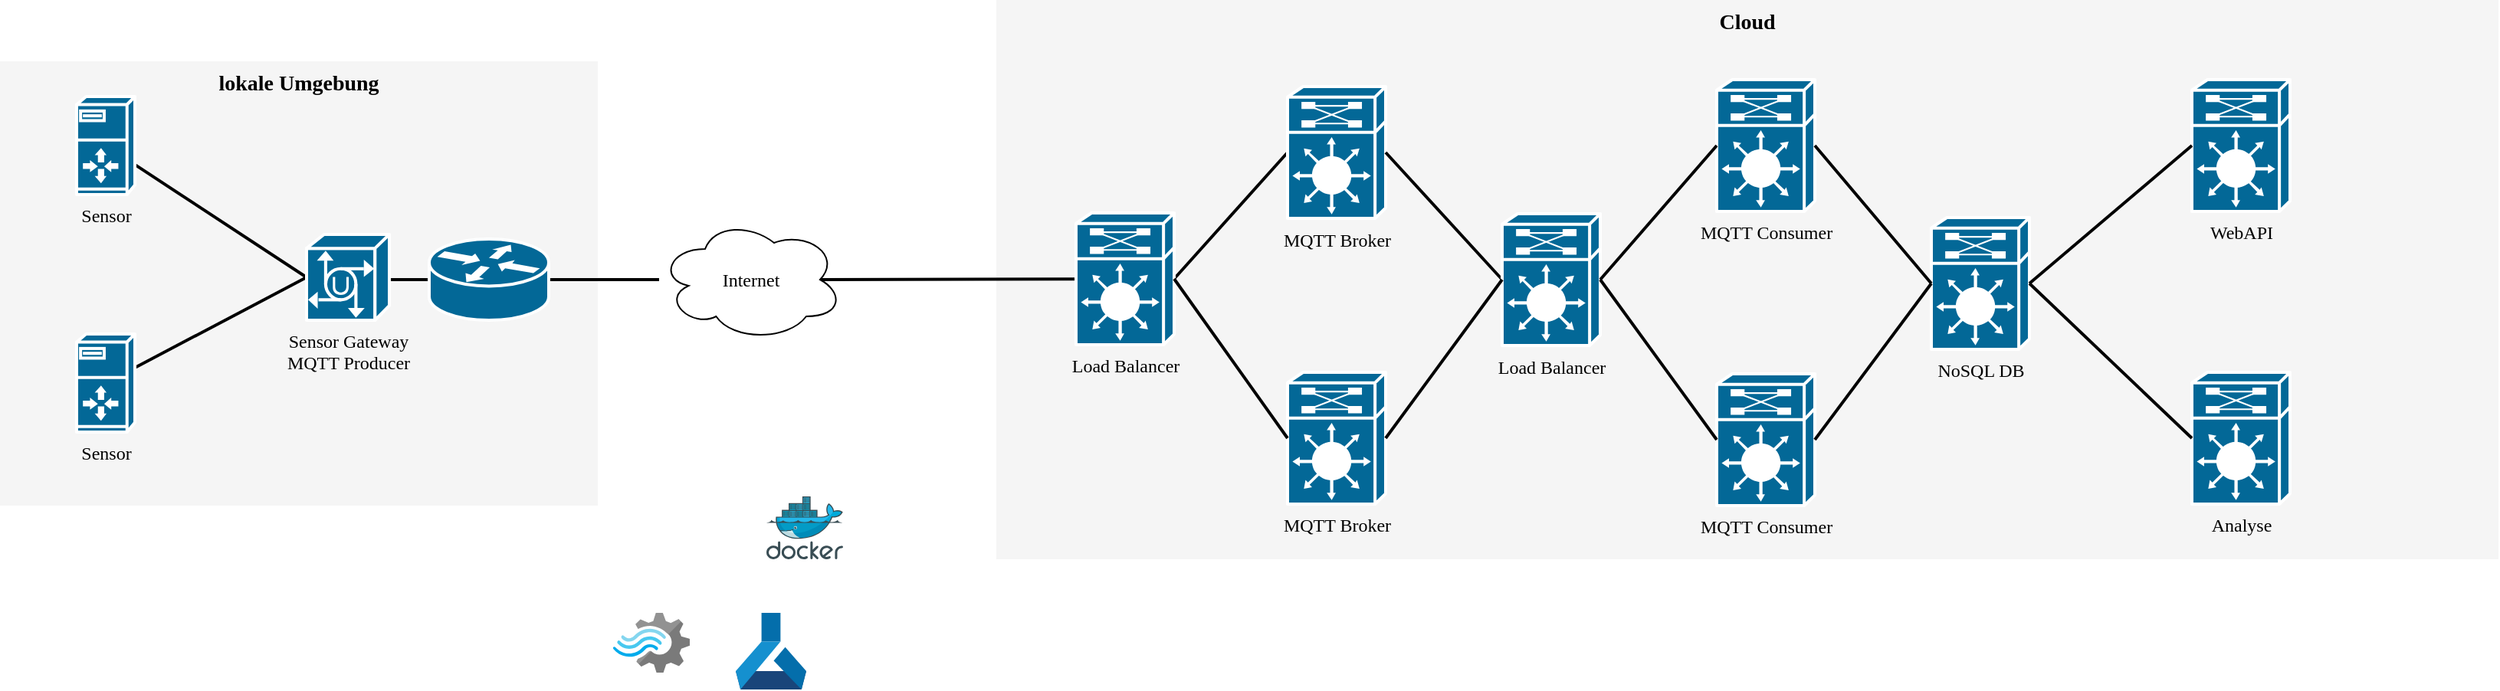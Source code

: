 <mxfile version="20.5.3" type="github">
  <diagram name="Page-1" id="c37626ed-c26b-45fb-9056-f9ebc6bb27b6">
    <mxGraphModel dx="246" dy="866" grid="1" gridSize="10" guides="1" tooltips="1" connect="1" arrows="1" fold="1" page="1" pageScale="1" pageWidth="1100" pageHeight="850" background="none" math="0" shadow="0">
      <root>
        <mxCell id="0" />
        <mxCell id="1" parent="0" />
        <mxCell id="1c7a67bf8fd3230f-83" value="lokale Umgebung" style="whiteSpace=wrap;html=1;rounded=0;shadow=0;comic=0;strokeWidth=1;fontFamily=Verdana;fontSize=14;fillColor=#f5f5f5;strokeColor=none;verticalAlign=top;fontStyle=1" parent="1" vertex="1">
          <mxGeometry x="1320" y="370" width="390" height="290" as="geometry" />
        </mxCell>
        <mxCell id="1c7a67bf8fd3230f-82" value="Cloud" style="whiteSpace=wrap;html=1;rounded=0;shadow=0;comic=0;strokeWidth=1;fontFamily=Verdana;fontSize=14;fillColor=#f5f5f5;strokeColor=none;fontStyle=1;verticalAlign=top;" parent="1" vertex="1">
          <mxGeometry x="1970" y="330" width="980" height="365" as="geometry" />
        </mxCell>
        <mxCell id="1c7a67bf8fd3230f-43" style="edgeStyle=none;html=1;labelBackgroundColor=none;startFill=0;endArrow=none;endFill=0;strokeWidth=2;fontFamily=Verdana;fontSize=12;exitX=0;exitY=0.5;exitDx=0;exitDy=0;exitPerimeter=0;" parent="1" source="HblzwqQBP_I4t1RtxBz7-27" target="1c7a67bf8fd3230f-11" edge="1">
          <mxGeometry relative="1" as="geometry">
            <mxPoint x="1520.0" y="500.911" as="sourcePoint" />
          </mxGeometry>
        </mxCell>
        <mxCell id="1c7a67bf8fd3230f-44" style="edgeStyle=none;html=1;labelBackgroundColor=none;startFill=0;endArrow=none;endFill=0;strokeWidth=2;fontFamily=Verdana;fontSize=12;exitX=0;exitY=0.5;exitDx=0;exitDy=0;exitPerimeter=0;" parent="1" source="HblzwqQBP_I4t1RtxBz7-27" target="1c7a67bf8fd3230f-12" edge="1">
          <mxGeometry relative="1" as="geometry">
            <mxPoint x="1520.0" y="521.44" as="sourcePoint" />
          </mxGeometry>
        </mxCell>
        <mxCell id="1c7a67bf8fd3230f-51" style="edgeStyle=none;html=1;labelBackgroundColor=none;startFill=0;endArrow=none;endFill=0;strokeWidth=2;fontFamily=Verdana;fontSize=12;" parent="1" target="1c7a67bf8fd3230f-48" edge="1">
          <mxGeometry relative="1" as="geometry">
            <mxPoint x="1560.0" y="512.5" as="sourcePoint" />
          </mxGeometry>
        </mxCell>
        <mxCell id="1c7a67bf8fd3230f-11" value="Sensor" style="shape=mxgraph.cisco.servers.server_with_router;html=1;dashed=0;fillColor=#036897;strokeColor=#ffffff;strokeWidth=2;verticalLabelPosition=bottom;verticalAlign=top;rounded=0;shadow=0;comic=0;fontFamily=Verdana;fontSize=12;" parent="1" vertex="1">
          <mxGeometry x="1370" y="393" width="38" height="64" as="geometry" />
        </mxCell>
        <mxCell id="1c7a67bf8fd3230f-12" value="Sensor" style="shape=mxgraph.cisco.servers.server_with_router;html=1;dashed=0;fillColor=#036897;strokeColor=#ffffff;strokeWidth=2;verticalLabelPosition=bottom;verticalAlign=top;rounded=0;shadow=0;comic=0;fontFamily=Verdana;fontSize=12;" parent="1" vertex="1">
          <mxGeometry x="1370" y="548" width="38" height="64" as="geometry" />
        </mxCell>
        <mxCell id="1c7a67bf8fd3230f-63" style="edgeStyle=none;html=1;labelBackgroundColor=none;startFill=0;endArrow=none;endFill=0;strokeWidth=2;fontFamily=Verdana;fontSize=12;exitX=0.875;exitY=0.5;exitDx=0;exitDy=0;exitPerimeter=0;" parent="1" source="1c7a67bf8fd3230f-15" target="1c7a67bf8fd3230f-18" edge="1">
          <mxGeometry relative="1" as="geometry">
            <mxPoint x="1220.319" y="761.425" as="sourcePoint" />
          </mxGeometry>
        </mxCell>
        <mxCell id="1c7a67bf8fd3230f-15" value="Internet" style="ellipse;shape=cloud;whiteSpace=wrap;html=1;rounded=0;shadow=0;comic=0;strokeWidth=1;fontFamily=Verdana;fontSize=12;" parent="1" vertex="1">
          <mxGeometry x="1750" y="472.5" width="120" height="80" as="geometry" />
        </mxCell>
        <mxCell id="1c7a67bf8fd3230f-59" style="edgeStyle=none;html=1;labelBackgroundColor=none;startFill=0;endArrow=none;endFill=0;strokeWidth=2;fontFamily=Verdana;fontSize=12;entryX=0;entryY=0.5;entryDx=0;entryDy=0;entryPerimeter=0;exitX=1;exitY=0.5;exitDx=0;exitDy=0;exitPerimeter=0;" parent="1" source="1c7a67bf8fd3230f-18" target="1c7a67bf8fd3230f-27" edge="1">
          <mxGeometry relative="1" as="geometry" />
        </mxCell>
        <mxCell id="1c7a67bf8fd3230f-18" value="Load Balancer" style="shape=mxgraph.cisco.misc.route_switch_processor;html=1;dashed=0;fillColor=#036897;strokeColor=#ffffff;strokeWidth=2;verticalLabelPosition=bottom;verticalAlign=top;rounded=0;shadow=0;comic=0;fontFamily=Verdana;fontSize=12;" parent="1" vertex="1">
          <mxGeometry x="2022" y="469" width="64" height="86" as="geometry" />
        </mxCell>
        <mxCell id="1c7a67bf8fd3230f-27" value="MQTT Broker" style="shape=mxgraph.cisco.misc.route_switch_processor;html=1;dashed=0;fillColor=#036897;strokeColor=#ffffff;strokeWidth=2;verticalLabelPosition=bottom;verticalAlign=top;rounded=0;shadow=0;comic=0;fontFamily=Verdana;fontSize=12;" parent="1" vertex="1">
          <mxGeometry x="2160" y="386.5" width="64" height="86" as="geometry" />
        </mxCell>
        <mxCell id="1c7a67bf8fd3230f-34" value="MQTT Broker" style="shape=mxgraph.cisco.misc.route_switch_processor;html=1;dashed=0;fillColor=#036897;strokeColor=#ffffff;strokeWidth=2;verticalLabelPosition=bottom;verticalAlign=top;rounded=0;shadow=0;comic=0;fontFamily=Verdana;fontSize=12;" parent="1" vertex="1">
          <mxGeometry x="2160" y="573" width="64" height="86" as="geometry" />
        </mxCell>
        <mxCell id="1c7a67bf8fd3230f-35" value="MQTT Consumer" style="shape=mxgraph.cisco.misc.route_switch_processor;html=1;dashed=0;fillColor=#036897;strokeColor=#ffffff;strokeWidth=2;verticalLabelPosition=bottom;verticalAlign=top;rounded=0;shadow=0;comic=0;fontFamily=Verdana;fontSize=12;" parent="1" vertex="1">
          <mxGeometry x="2440" y="382" width="64" height="86" as="geometry" />
        </mxCell>
        <mxCell id="1c7a67bf8fd3230f-52" style="edgeStyle=none;html=1;labelBackgroundColor=none;startFill=0;endArrow=none;endFill=0;strokeWidth=2;fontFamily=Verdana;fontSize=12;" parent="1" source="1c7a67bf8fd3230f-48" target="1c7a67bf8fd3230f-15" edge="1">
          <mxGeometry relative="1" as="geometry" />
        </mxCell>
        <mxCell id="1c7a67bf8fd3230f-48" value="" style="shape=mxgraph.cisco.routers.router;html=1;dashed=0;fillColor=#036897;strokeColor=#ffffff;strokeWidth=2;verticalLabelPosition=bottom;verticalAlign=top;rounded=0;shadow=0;comic=0;fontFamily=Verdana;fontSize=12;" parent="1" vertex="1">
          <mxGeometry x="1600" y="486" width="78" height="53" as="geometry" />
        </mxCell>
        <mxCell id="HblzwqQBP_I4t1RtxBz7-3" value="MQTT Consumer" style="shape=mxgraph.cisco.misc.route_switch_processor;html=1;dashed=0;fillColor=#036897;strokeColor=#ffffff;strokeWidth=2;verticalLabelPosition=bottom;verticalAlign=top;rounded=0;shadow=0;comic=0;fontFamily=Verdana;fontSize=12;" vertex="1" parent="1">
          <mxGeometry x="2440" y="574" width="64" height="86" as="geometry" />
        </mxCell>
        <mxCell id="HblzwqQBP_I4t1RtxBz7-4" style="edgeStyle=none;html=1;labelBackgroundColor=none;startFill=0;endArrow=none;endFill=0;strokeWidth=2;fontFamily=Verdana;fontSize=12;exitX=1;exitY=0.5;exitDx=0;exitDy=0;exitPerimeter=0;entryX=0;entryY=0.5;entryDx=0;entryDy=0;entryPerimeter=0;" edge="1" parent="1" source="1c7a67bf8fd3230f-18" target="1c7a67bf8fd3230f-34">
          <mxGeometry relative="1" as="geometry">
            <mxPoint x="2096" y="518.488" as="sourcePoint" />
            <mxPoint x="2155" y="512.012" as="targetPoint" />
          </mxGeometry>
        </mxCell>
        <mxCell id="HblzwqQBP_I4t1RtxBz7-5" style="edgeStyle=none;html=1;labelBackgroundColor=none;startFill=0;endArrow=none;endFill=0;strokeWidth=2;fontFamily=Verdana;fontSize=12;entryX=0;entryY=0.5;entryDx=0;entryDy=0;entryPerimeter=0;exitX=1;exitY=0.5;exitDx=0;exitDy=0;exitPerimeter=0;" edge="1" parent="1" source="1c7a67bf8fd3230f-27" target="HblzwqQBP_I4t1RtxBz7-6">
          <mxGeometry relative="1" as="geometry">
            <mxPoint x="2106" y="528.488" as="sourcePoint" />
            <mxPoint x="2165" y="522.012" as="targetPoint" />
          </mxGeometry>
        </mxCell>
        <mxCell id="HblzwqQBP_I4t1RtxBz7-6" value="Load Balancer" style="shape=mxgraph.cisco.misc.route_switch_processor;html=1;dashed=0;fillColor=#036897;strokeColor=#ffffff;strokeWidth=2;verticalLabelPosition=bottom;verticalAlign=top;rounded=0;shadow=0;comic=0;fontFamily=Verdana;fontSize=12;" vertex="1" parent="1">
          <mxGeometry x="2300" y="469.5" width="64" height="86" as="geometry" />
        </mxCell>
        <mxCell id="HblzwqQBP_I4t1RtxBz7-7" value="NoSQL DB" style="shape=mxgraph.cisco.misc.route_switch_processor;html=1;dashed=0;fillColor=#036897;strokeColor=#ffffff;strokeWidth=2;verticalLabelPosition=bottom;verticalAlign=top;rounded=0;shadow=0;comic=0;fontFamily=Verdana;fontSize=12;" vertex="1" parent="1">
          <mxGeometry x="2580" y="472" width="64" height="86" as="geometry" />
        </mxCell>
        <mxCell id="HblzwqQBP_I4t1RtxBz7-8" style="edgeStyle=none;html=1;labelBackgroundColor=none;startFill=0;endArrow=none;endFill=0;strokeWidth=2;fontFamily=Verdana;fontSize=12;exitX=1;exitY=0.5;exitDx=0;exitDy=0;exitPerimeter=0;entryX=0;entryY=0.5;entryDx=0;entryDy=0;entryPerimeter=0;" edge="1" parent="1" source="1c7a67bf8fd3230f-34" target="HblzwqQBP_I4t1RtxBz7-6">
          <mxGeometry relative="1" as="geometry">
            <mxPoint x="2219" y="508.5" as="sourcePoint" />
            <mxPoint x="2292" y="553" as="targetPoint" />
          </mxGeometry>
        </mxCell>
        <mxCell id="HblzwqQBP_I4t1RtxBz7-9" style="edgeStyle=none;html=1;labelBackgroundColor=none;startFill=0;endArrow=none;endFill=0;strokeWidth=2;fontFamily=Verdana;fontSize=12;entryX=0;entryY=0.5;entryDx=0;entryDy=0;entryPerimeter=0;exitX=1;exitY=0.5;exitDx=0;exitDy=0;exitPerimeter=0;" edge="1" parent="1" source="HblzwqQBP_I4t1RtxBz7-6" target="1c7a67bf8fd3230f-35">
          <mxGeometry relative="1" as="geometry">
            <mxPoint x="2219" y="508.5" as="sourcePoint" />
            <mxPoint x="2292" y="522" as="targetPoint" />
          </mxGeometry>
        </mxCell>
        <mxCell id="HblzwqQBP_I4t1RtxBz7-10" style="edgeStyle=none;html=1;labelBackgroundColor=none;startFill=0;endArrow=none;endFill=0;strokeWidth=2;fontFamily=Verdana;fontSize=12;entryX=0;entryY=0.5;entryDx=0;entryDy=0;entryPerimeter=0;exitX=1;exitY=0.5;exitDx=0;exitDy=0;exitPerimeter=0;" edge="1" parent="1" source="HblzwqQBP_I4t1RtxBz7-6" target="HblzwqQBP_I4t1RtxBz7-3">
          <mxGeometry relative="1" as="geometry">
            <mxPoint x="2229" y="518.5" as="sourcePoint" />
            <mxPoint x="2302" y="532" as="targetPoint" />
          </mxGeometry>
        </mxCell>
        <mxCell id="HblzwqQBP_I4t1RtxBz7-12" style="edgeStyle=none;html=1;labelBackgroundColor=none;startFill=0;endArrow=none;endFill=0;strokeWidth=2;fontFamily=Verdana;fontSize=12;entryX=0;entryY=0.5;entryDx=0;entryDy=0;entryPerimeter=0;exitX=1;exitY=0.5;exitDx=0;exitDy=0;exitPerimeter=0;" edge="1" parent="1" source="1c7a67bf8fd3230f-35" target="HblzwqQBP_I4t1RtxBz7-7">
          <mxGeometry relative="1" as="geometry">
            <mxPoint x="2247" y="545.5" as="sourcePoint" />
            <mxPoint x="2320" y="559" as="targetPoint" />
          </mxGeometry>
        </mxCell>
        <mxCell id="HblzwqQBP_I4t1RtxBz7-13" style="edgeStyle=none;html=1;labelBackgroundColor=none;startFill=0;endArrow=none;endFill=0;strokeWidth=2;fontFamily=Verdana;fontSize=12;entryX=0;entryY=0.5;entryDx=0;entryDy=0;entryPerimeter=0;exitX=1;exitY=0.5;exitDx=0;exitDy=0;exitPerimeter=0;" edge="1" parent="1" source="HblzwqQBP_I4t1RtxBz7-3" target="HblzwqQBP_I4t1RtxBz7-7">
          <mxGeometry relative="1" as="geometry">
            <mxPoint x="2257" y="555.5" as="sourcePoint" />
            <mxPoint x="2330" y="569" as="targetPoint" />
          </mxGeometry>
        </mxCell>
        <mxCell id="HblzwqQBP_I4t1RtxBz7-21" value="Analyse" style="shape=mxgraph.cisco.misc.route_switch_processor;html=1;dashed=0;fillColor=#036897;strokeColor=#ffffff;strokeWidth=2;verticalLabelPosition=bottom;verticalAlign=top;rounded=0;shadow=0;comic=0;fontFamily=Verdana;fontSize=12;" vertex="1" parent="1">
          <mxGeometry x="2750" y="573" width="64" height="86" as="geometry" />
        </mxCell>
        <mxCell id="HblzwqQBP_I4t1RtxBz7-22" value="WebAPI" style="shape=mxgraph.cisco.misc.route_switch_processor;html=1;dashed=0;fillColor=#036897;strokeColor=#ffffff;strokeWidth=2;verticalLabelPosition=bottom;verticalAlign=top;rounded=0;shadow=0;comic=0;fontFamily=Verdana;fontSize=12;" vertex="1" parent="1">
          <mxGeometry x="2750" y="382" width="64" height="86" as="geometry" />
        </mxCell>
        <mxCell id="HblzwqQBP_I4t1RtxBz7-23" style="edgeStyle=none;html=1;labelBackgroundColor=none;startFill=0;endArrow=none;endFill=0;strokeWidth=2;fontFamily=Verdana;fontSize=12;entryX=1;entryY=0.5;entryDx=0;entryDy=0;entryPerimeter=0;exitX=0;exitY=0.5;exitDx=0;exitDy=0;exitPerimeter=0;" edge="1" parent="1" source="HblzwqQBP_I4t1RtxBz7-22" target="HblzwqQBP_I4t1RtxBz7-7">
          <mxGeometry relative="1" as="geometry">
            <mxPoint x="2514" y="435" as="sourcePoint" />
            <mxPoint x="2590" y="525" as="targetPoint" />
          </mxGeometry>
        </mxCell>
        <mxCell id="HblzwqQBP_I4t1RtxBz7-25" style="edgeStyle=none;html=1;labelBackgroundColor=none;startFill=0;endArrow=none;endFill=0;strokeWidth=2;fontFamily=Verdana;fontSize=12;entryX=0;entryY=0.5;entryDx=0;entryDy=0;entryPerimeter=0;exitX=1;exitY=0.5;exitDx=0;exitDy=0;exitPerimeter=0;" edge="1" parent="1" source="HblzwqQBP_I4t1RtxBz7-7" target="HblzwqQBP_I4t1RtxBz7-21">
          <mxGeometry relative="1" as="geometry">
            <mxPoint x="2760" y="435" as="sourcePoint" />
            <mxPoint x="2654" y="525" as="targetPoint" />
          </mxGeometry>
        </mxCell>
        <mxCell id="HblzwqQBP_I4t1RtxBz7-27" value="&lt;span style=&quot;font-family: Verdana;&quot;&gt;Sensor Gateway&lt;/span&gt;&lt;br style=&quot;font-family: Verdana;&quot;&gt;&lt;span style=&quot;font-family: Verdana;&quot;&gt;MQTT Producer&lt;/span&gt;" style="shape=mxgraph.cisco.hubs_and_gateways.universal_gateway;sketch=0;html=1;pointerEvents=1;dashed=0;fillColor=#036897;strokeColor=#ffffff;strokeWidth=2;verticalLabelPosition=bottom;verticalAlign=top;align=center;outlineConnect=0;" vertex="1" parent="1">
          <mxGeometry x="1520" y="483" width="54" height="56" as="geometry" />
        </mxCell>
        <mxCell id="HblzwqQBP_I4t1RtxBz7-28" value="" style="sketch=0;aspect=fixed;html=1;points=[];align=center;image;fontSize=12;image=img/lib/mscae/Docker.svg;strokeWidth=2;" vertex="1" parent="1">
          <mxGeometry x="1820" y="654" width="50" height="41" as="geometry" />
        </mxCell>
        <mxCell id="HblzwqQBP_I4t1RtxBz7-29" value="" style="sketch=0;aspect=fixed;html=1;points=[];align=center;image;fontSize=12;image=img/lib/mscae/Stream_Analytics.svg;strokeWidth=2;" vertex="1" parent="1">
          <mxGeometry x="1720" y="730" width="50" height="39" as="geometry" />
        </mxCell>
        <mxCell id="HblzwqQBP_I4t1RtxBz7-30" value="" style="sketch=0;aspect=fixed;html=1;points=[];align=center;image;fontSize=12;image=img/lib/mscae/Machine_Learning_Service_Workspaces.svg;strokeWidth=2;" vertex="1" parent="1">
          <mxGeometry x="1800" y="730" width="46" height="50" as="geometry" />
        </mxCell>
      </root>
    </mxGraphModel>
  </diagram>
</mxfile>
